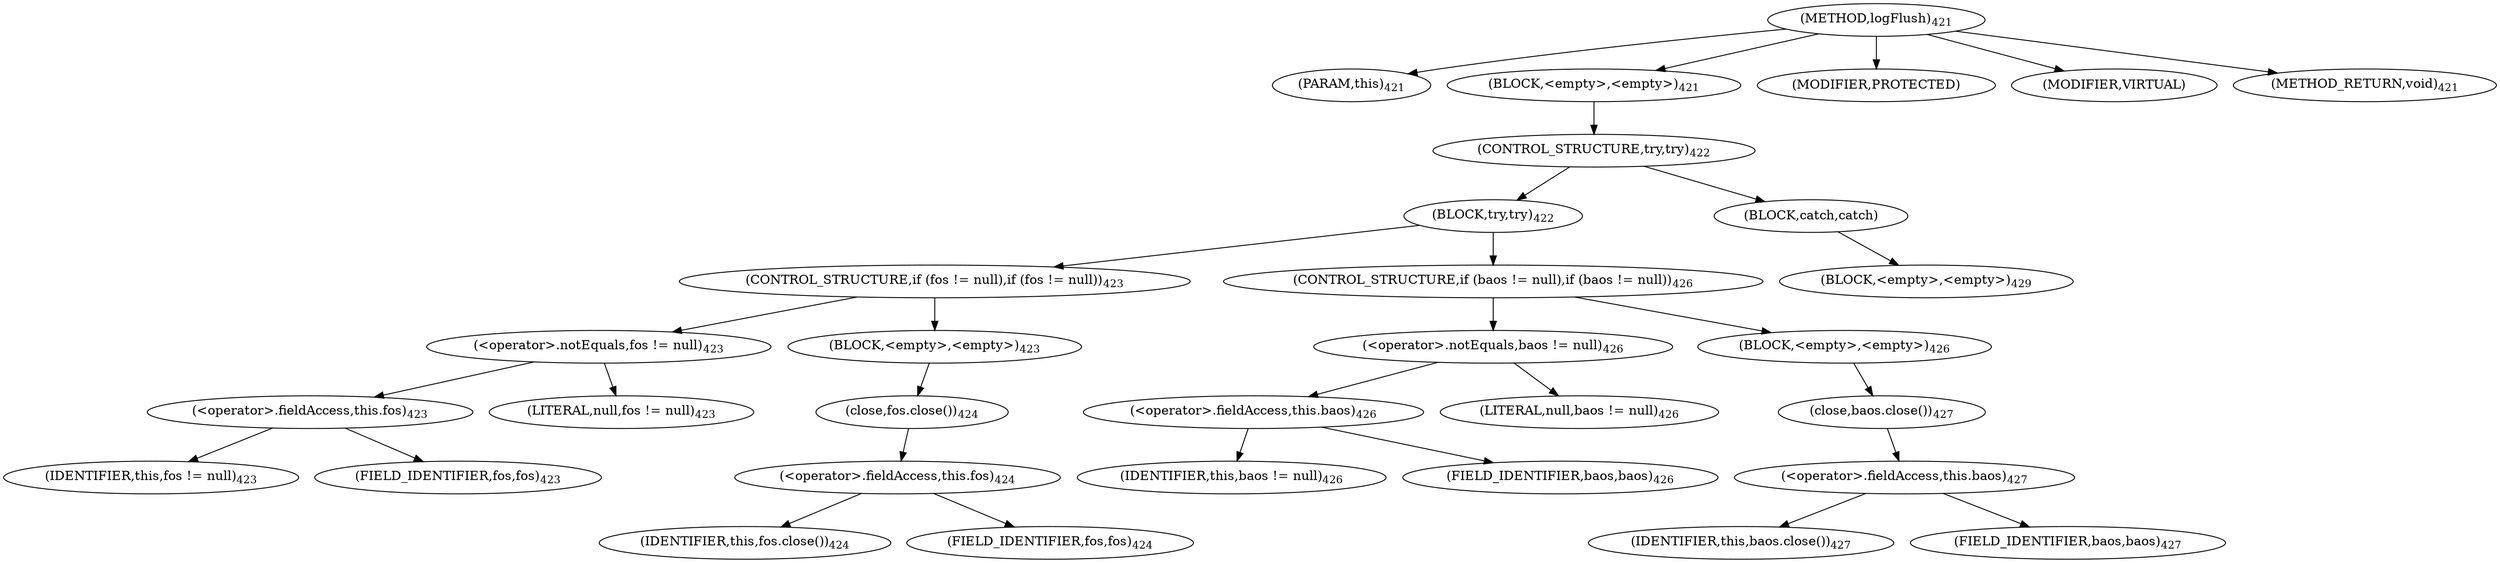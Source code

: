 digraph "logFlush" {  
"904" [label = <(METHOD,logFlush)<SUB>421</SUB>> ]
"905" [label = <(PARAM,this)<SUB>421</SUB>> ]
"906" [label = <(BLOCK,&lt;empty&gt;,&lt;empty&gt;)<SUB>421</SUB>> ]
"907" [label = <(CONTROL_STRUCTURE,try,try)<SUB>422</SUB>> ]
"908" [label = <(BLOCK,try,try)<SUB>422</SUB>> ]
"909" [label = <(CONTROL_STRUCTURE,if (fos != null),if (fos != null))<SUB>423</SUB>> ]
"910" [label = <(&lt;operator&gt;.notEquals,fos != null)<SUB>423</SUB>> ]
"911" [label = <(&lt;operator&gt;.fieldAccess,this.fos)<SUB>423</SUB>> ]
"912" [label = <(IDENTIFIER,this,fos != null)<SUB>423</SUB>> ]
"913" [label = <(FIELD_IDENTIFIER,fos,fos)<SUB>423</SUB>> ]
"914" [label = <(LITERAL,null,fos != null)<SUB>423</SUB>> ]
"915" [label = <(BLOCK,&lt;empty&gt;,&lt;empty&gt;)<SUB>423</SUB>> ]
"916" [label = <(close,fos.close())<SUB>424</SUB>> ]
"917" [label = <(&lt;operator&gt;.fieldAccess,this.fos)<SUB>424</SUB>> ]
"918" [label = <(IDENTIFIER,this,fos.close())<SUB>424</SUB>> ]
"919" [label = <(FIELD_IDENTIFIER,fos,fos)<SUB>424</SUB>> ]
"920" [label = <(CONTROL_STRUCTURE,if (baos != null),if (baos != null))<SUB>426</SUB>> ]
"921" [label = <(&lt;operator&gt;.notEquals,baos != null)<SUB>426</SUB>> ]
"922" [label = <(&lt;operator&gt;.fieldAccess,this.baos)<SUB>426</SUB>> ]
"923" [label = <(IDENTIFIER,this,baos != null)<SUB>426</SUB>> ]
"924" [label = <(FIELD_IDENTIFIER,baos,baos)<SUB>426</SUB>> ]
"925" [label = <(LITERAL,null,baos != null)<SUB>426</SUB>> ]
"926" [label = <(BLOCK,&lt;empty&gt;,&lt;empty&gt;)<SUB>426</SUB>> ]
"927" [label = <(close,baos.close())<SUB>427</SUB>> ]
"928" [label = <(&lt;operator&gt;.fieldAccess,this.baos)<SUB>427</SUB>> ]
"929" [label = <(IDENTIFIER,this,baos.close())<SUB>427</SUB>> ]
"930" [label = <(FIELD_IDENTIFIER,baos,baos)<SUB>427</SUB>> ]
"931" [label = <(BLOCK,catch,catch)> ]
"932" [label = <(BLOCK,&lt;empty&gt;,&lt;empty&gt;)<SUB>429</SUB>> ]
"933" [label = <(MODIFIER,PROTECTED)> ]
"934" [label = <(MODIFIER,VIRTUAL)> ]
"935" [label = <(METHOD_RETURN,void)<SUB>421</SUB>> ]
  "904" -> "905" 
  "904" -> "906" 
  "904" -> "933" 
  "904" -> "934" 
  "904" -> "935" 
  "906" -> "907" 
  "907" -> "908" 
  "907" -> "931" 
  "908" -> "909" 
  "908" -> "920" 
  "909" -> "910" 
  "909" -> "915" 
  "910" -> "911" 
  "910" -> "914" 
  "911" -> "912" 
  "911" -> "913" 
  "915" -> "916" 
  "916" -> "917" 
  "917" -> "918" 
  "917" -> "919" 
  "920" -> "921" 
  "920" -> "926" 
  "921" -> "922" 
  "921" -> "925" 
  "922" -> "923" 
  "922" -> "924" 
  "926" -> "927" 
  "927" -> "928" 
  "928" -> "929" 
  "928" -> "930" 
  "931" -> "932" 
}
